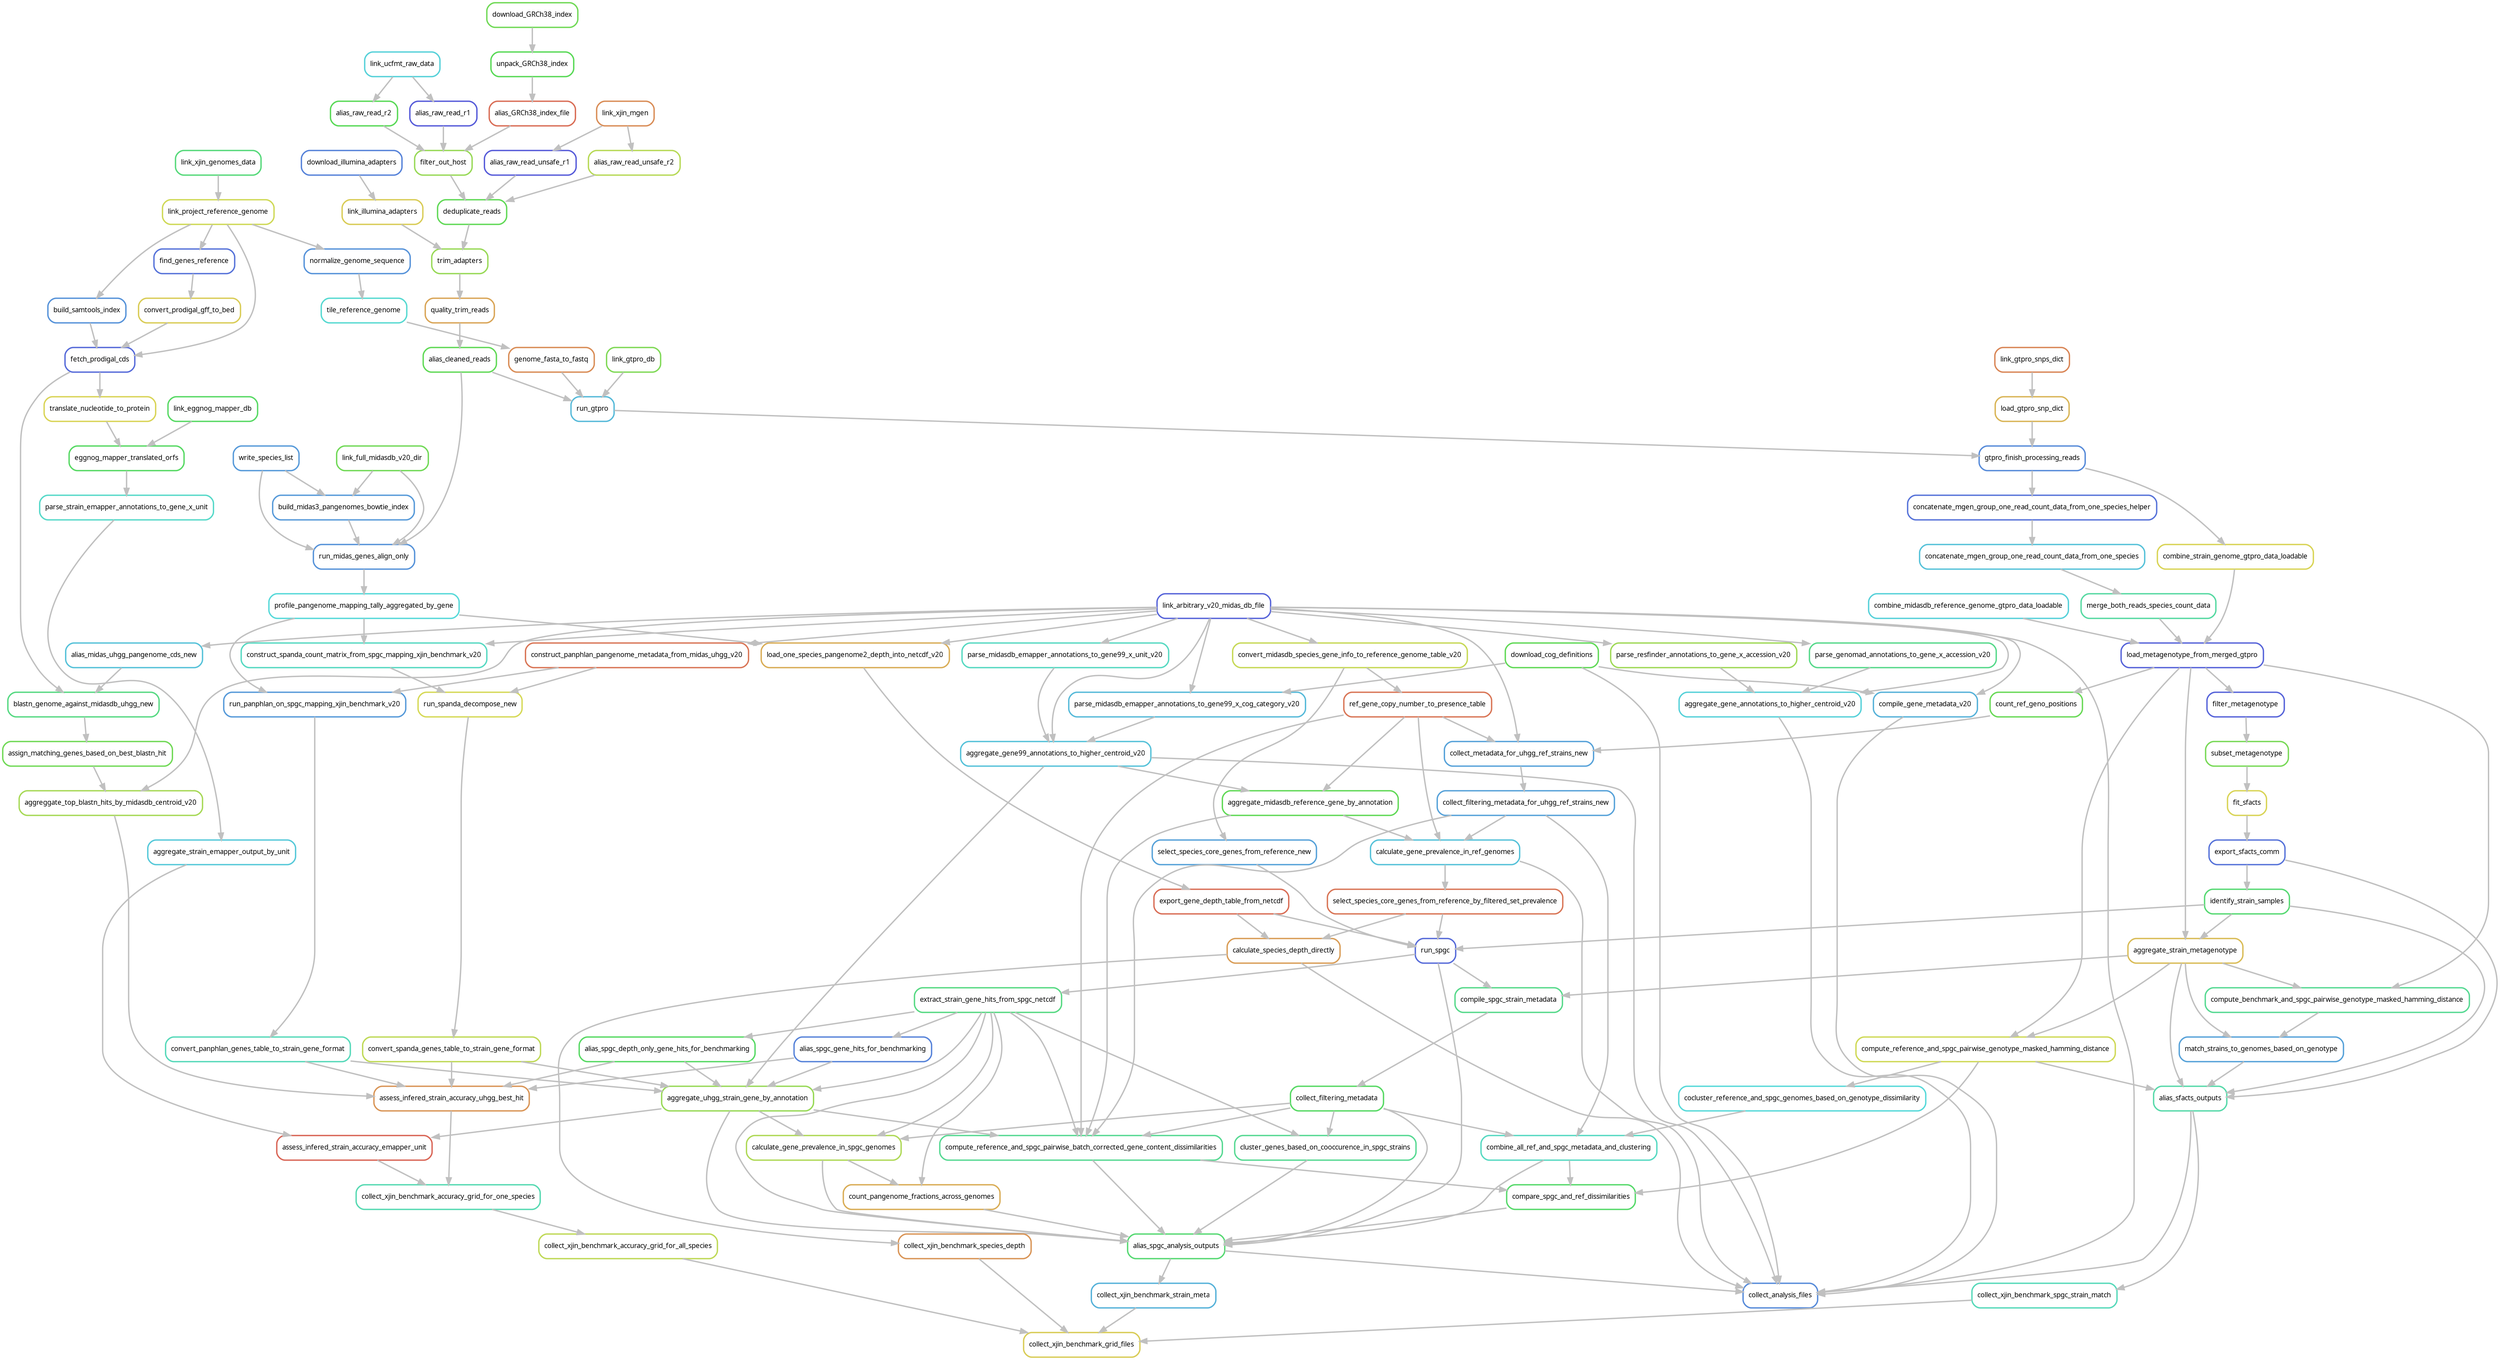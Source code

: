 digraph snakemake_dag {
    graph[bgcolor=white, margin=0];
    node[shape=box, style=rounded, fontname=sans,                 fontsize=10, penwidth=2];
    edge[penwidth=2, color=grey];
	0[label = "collect_analysis_files", color = "0.60 0.6 0.85", style="rounded"];
	1[label = "alias_spgc_analysis_outputs", color = "0.37 0.6 0.85", style="rounded"];
	2[label = "extract_strain_gene_hits_from_spgc_netcdf", color = "0.39 0.6 0.85", style="rounded"];
	3[label = "run_spgc", color = "0.64 0.6 0.85", style="rounded"];
	4[label = "export_gene_depth_table_from_netcdf", color = "0.03 0.6 0.85", style="rounded"];
	5[label = "load_one_species_pangenome2_depth_into_netcdf_v20", color = "0.11 0.6 0.85", style="rounded"];
	6[label = "profile_pangenome_mapping_tally_aggregated_by_gene", color = "0.50 0.6 0.85", style="rounded"];
	7[label = "run_midas_genes_align_only", color = "0.59 0.6 0.85", style="rounded"];
	8[label = "write_species_list", color = "0.58 0.6 0.85", style="rounded"];
	9[label = "link_full_midasdb_v20_dir", color = "0.30 0.6 0.85", style="rounded"];
	10[label = "build_midas3_pangenomes_bowtie_index", color = "0.58 0.6 0.85", style="rounded"];
	11[label = "alias_cleaned_reads", color = "0.32 0.6 0.85", style="rounded"];
	12[label = "quality_trim_reads", color = "0.10 0.6 0.85", style="rounded"];
	13[label = "trim_adapters", color = "0.25 0.6 0.85", style="rounded"];
	14[label = "link_illumina_adapters", color = "0.15 0.6 0.85", style="rounded"];
	15[label = "download_illumina_adapters", color = "0.61 0.6 0.85", style="rounded"];
	16[label = "deduplicate_reads", color = "0.32 0.6 0.85", style="rounded"];
	17[label = "filter_out_host", color = "0.25 0.6 0.85", style="rounded"];
	18[label = "alias_raw_read_r1", color = "0.66 0.6 0.85", style="rounded"];
	19[label = "link_ucfmt_raw_data", color = "0.51 0.6 0.85", style="rounded"];
	20[label = "alias_raw_read_r2", color = "0.33 0.6 0.85", style="rounded"];
	21[label = "alias_GRCh38_index_file", color = "0.03 0.6 0.85", style="rounded"];
	22[label = "unpack_GRCh38_index", color = "0.33 0.6 0.85", style="rounded"];
	23[label = "download_GRCh38_index", color = "0.30 0.6 0.85", style="rounded"];
	24[label = "link_arbitrary_v20_midas_db_file", color = "0.65 0.6 0.85", style="rounded"];
	25[label = "identify_strain_samples", color = "0.37 0.6 0.85", style="rounded"];
	26[label = "export_sfacts_comm", color = "0.63 0.6 0.85", style="rounded"];
	27[label = "fit_sfacts", color = "0.16 0.6 0.85", style="rounded"];
	28[label = "subset_metagenotype", color = "0.29 0.6 0.85", style="rounded"];
	29[label = "filter_metagenotype", color = "0.65 0.6 0.85", style="rounded"];
	30[label = "load_metagenotype_from_merged_gtpro", color = "0.65 0.6 0.85", style="rounded"];
	31[label = "merge_both_reads_species_count_data", color = "0.43 0.6 0.85", style="rounded"];
	32[label = "concatenate_mgen_group_one_read_count_data_from_one_species", color = "0.53 0.6 0.85", style="rounded"];
	33[label = "concatenate_mgen_group_one_read_count_data_from_one_species_helper", color = "0.63 0.6 0.85", style="rounded"];
	34[label = "gtpro_finish_processing_reads", color = "0.60 0.6 0.85", style="rounded"];
	35[label = "run_gtpro", color = "0.54 0.6 0.85", style="rounded"];
	36[label = "link_gtpro_db", color = "0.28 0.6 0.85", style="rounded"];
	37[label = "load_gtpro_snp_dict", color = "0.12 0.6 0.85", style="rounded"];
	38[label = "link_gtpro_snps_dict", color = "0.06 0.6 0.85", style="rounded"];
	39[label = "select_species_core_genes_from_reference_by_filtered_set_prevalence", color = "0.04 0.6 0.85", style="rounded"];
	40[label = "calculate_gene_prevalence_in_ref_genomes", color = "0.53 0.6 0.85", style="rounded"];
	41[label = "ref_gene_copy_number_to_presence_table", color = "0.04 0.6 0.85", style="rounded"];
	42[label = "convert_midasdb_species_gene_info_to_reference_genome_table_v20", color = "0.19 0.6 0.85", style="rounded"];
	43[label = "collect_filtering_metadata_for_uhgg_ref_strains_new", color = "0.57 0.6 0.85", style="rounded"];
	44[label = "collect_metadata_for_uhgg_ref_strains_new", color = "0.57 0.6 0.85", style="rounded"];
	45[label = "count_ref_geno_positions", color = "0.31 0.6 0.85", style="rounded"];
	46[label = "combine_midasdb_reference_genome_gtpro_data_loadable", color = "0.51 0.6 0.85", style="rounded"];
	47[label = "aggregate_gene99_annotations_to_higher_centroid_v20", color = "0.53 0.6 0.85", style="rounded"];
	48[label = "parse_midasdb_emapper_annotations_to_gene99_x_unit_v20", color = "0.47 0.6 0.85", style="rounded"];
	49[label = "aggregate_uhgg_strain_gene_by_annotation", color = "0.25 0.6 0.85", style="rounded"];
	50[label = "alias_sfacts_outputs", color = "0.44 0.6 0.85", style="rounded"];
	51[label = "aggregate_strain_metagenotype", color = "0.13 0.6 0.85", style="rounded"];
	52[label = "combine_all_ref_and_spgc_metadata_and_clustering", color = "0.47 0.6 0.85", style="rounded"];
	53[label = "collect_filtering_metadata", color = "0.35 0.6 0.85", style="rounded"];
	54[label = "compile_spgc_strain_metadata", color = "0.40 0.6 0.85", style="rounded"];
	55[label = "cocluster_reference_and_spgc_genomes_based_on_genotype_dissimilarity", color = "0.50 0.6 0.85", style="rounded"];
	56[label = "compute_reference_and_spgc_pairwise_genotype_masked_hamming_distance", color = "0.18 0.6 0.85", style="rounded"];
	57[label = "compare_spgc_and_ref_dissimilarities", color = "0.36 0.6 0.85", style="rounded"];
	58[label = "compute_reference_and_spgc_pairwise_batch_corrected_gene_content_dissimilarities", color = "0.41 0.6 0.85", style="rounded"];
	59[label = "aggregate_midasdb_reference_gene_by_annotation", color = "0.32 0.6 0.85", style="rounded"];
	60[label = "cluster_genes_based_on_cooccurence_in_spgc_strains", color = "0.41 0.6 0.85", style="rounded"];
	61[label = "parse_midasdb_emapper_annotations_to_gene99_x_cog_category_v20", color = "0.54 0.6 0.85", style="rounded"];
	62[label = "download_cog_definitions", color = "0.32 0.6 0.85", style="rounded"];
	63[label = "calculate_gene_prevalence_in_spgc_genomes", color = "0.22 0.6 0.85", style="rounded"];
	64[label = "count_pangenome_fractions_across_genomes", color = "0.11 0.6 0.85", style="rounded"];
	65[label = "calculate_species_depth_directly", color = "0.09 0.6 0.85", style="rounded"];
	66[label = "aggregate_gene_annotations_to_higher_centroid_v20", color = "0.51 0.6 0.85", style="rounded"];
	67[label = "parse_resfinder_annotations_to_gene_x_accession_v20", color = "0.24 0.6 0.85", style="rounded"];
	68[label = "parse_genomad_annotations_to_gene_x_accession_v20", color = "0.40 0.6 0.85", style="rounded"];
	69[label = "compile_gene_metadata_v20", color = "0.55 0.6 0.85", style="rounded"];
	70[label = "collect_xjin_benchmark_grid_files", color = "0.15 0.6 0.85", style="rounded"];
	71[label = "collect_xjin_benchmark_spgc_strain_match", color = "0.46 0.6 0.85", style="rounded"];
	72[label = "match_strains_to_genomes_based_on_genotype", color = "0.57 0.6 0.85", style="rounded"];
	73[label = "compute_benchmark_and_spgc_pairwise_genotype_masked_hamming_distance", color = "0.41 0.6 0.85", style="rounded"];
	74[label = "alias_raw_read_unsafe_r1", color = "0.66 0.6 0.85", style="rounded"];
	75[label = "link_xjin_mgen", color = "0.07 0.6 0.85", style="rounded"];
	76[label = "alias_raw_read_unsafe_r2", color = "0.21 0.6 0.85", style="rounded"];
	77[label = "combine_strain_genome_gtpro_data_loadable", color = "0.16 0.6 0.85", style="rounded"];
	78[label = "genome_fasta_to_fastq", color = "0.07 0.6 0.85", style="rounded"];
	79[label = "tile_reference_genome", color = "0.49 0.6 0.85", style="rounded"];
	80[label = "normalize_genome_sequence", color = "0.59 0.6 0.85", style="rounded"];
	81[label = "link_project_reference_genome", color = "0.18 0.6 0.85", style="rounded"];
	82[label = "link_xjin_genomes_data", color = "0.38 0.6 0.85", style="rounded"];
	83[label = "collect_xjin_benchmark_species_depth", color = "0.08 0.6 0.85", style="rounded"];
	84[label = "collect_xjin_benchmark_accuracy_grid_for_all_species", color = "0.20 0.6 0.85", style="rounded"];
	85[label = "collect_xjin_benchmark_accuracy_grid_for_one_species", color = "0.45 0.6 0.85", style="rounded"];
	86[label = "assess_infered_strain_accuracy_uhgg_best_hit", color = "0.08 0.6 0.85", style="rounded"];
	87[label = "alias_spgc_gene_hits_for_benchmarking", color = "0.61 0.6 0.85", style="rounded"];
	88[label = "aggreggate_top_blastn_hits_by_midasdb_centroid_v20", color = "0.23 0.6 0.85", style="rounded"];
	89[label = "assign_matching_genes_based_on_best_blastn_hit", color = "0.30 0.6 0.85", style="rounded"];
	90[label = "blastn_genome_against_midasdb_uhgg_new", color = "0.39 0.6 0.85", style="rounded"];
	91[label = "fetch_prodigal_cds", color = "0.64 0.6 0.85", style="rounded"];
	92[label = "convert_prodigal_gff_to_bed", color = "0.15 0.6 0.85", style="rounded"];
	93[label = "find_genes_reference", color = "0.63 0.6 0.85", style="rounded"];
	94[label = "build_samtools_index", color = "0.59 0.6 0.85", style="rounded"];
	95[label = "alias_midas_uhgg_pangenome_cds_new", color = "0.53 0.6 0.85", style="rounded"];
	96[label = "assess_infered_strain_accuracy_emapper_unit", color = "0.02 0.6 0.85", style="rounded"];
	97[label = "aggregate_strain_emapper_output_by_unit", color = "0.52 0.6 0.85", style="rounded"];
	98[label = "parse_strain_emapper_annotations_to_gene_x_unit", color = "0.48 0.6 0.85", style="rounded"];
	99[label = "eggnog_mapper_translated_orfs", color = "0.35 0.6 0.85", style="rounded"];
	100[label = "translate_nucleotide_to_protein", color = "0.16 0.6 0.85", style="rounded"];
	101[label = "link_eggnog_mapper_db", color = "0.35 0.6 0.85", style="rounded"];
	102[label = "alias_spgc_depth_only_gene_hits_for_benchmarking", color = "0.35 0.6 0.85", style="rounded"];
	103[label = "select_species_core_genes_from_reference_new", color = "0.57 0.6 0.85", style="rounded"];
	104[label = "convert_spanda_genes_table_to_strain_gene_format", color = "0.20 0.6 0.85", style="rounded"];
	105[label = "run_spanda_decompose_new", color = "0.17 0.6 0.85", style="rounded"];
	106[label = "construct_spanda_count_matrix_from_spgc_mapping_xjin_benchmark_v20", color = "0.47 0.6 0.85", style="rounded"];
	107[label = "construct_panphlan_pangenome_metadata_from_midas_uhgg_v20", color = "0.04 0.6 0.85", style="rounded"];
	108[label = "convert_panphlan_genes_table_to_strain_gene_format", color = "0.46 0.6 0.85", style="rounded"];
	109[label = "run_panphlan_on_spgc_mapping_xjin_benchmark_v20", color = "0.58 0.6 0.85", style="rounded"];
	110[label = "collect_xjin_benchmark_strain_meta", color = "0.55 0.6 0.85", style="rounded"];
	40 -> 0
	50 -> 0
	24 -> 0
	66 -> 0
	69 -> 0
	62 -> 0
	47 -> 0
	65 -> 0
	1 -> 0
	58 -> 1
	3 -> 1
	60 -> 1
	52 -> 1
	64 -> 1
	49 -> 1
	63 -> 1
	53 -> 1
	2 -> 1
	57 -> 1
	3 -> 2
	39 -> 3
	25 -> 3
	103 -> 3
	4 -> 3
	5 -> 4
	6 -> 5
	24 -> 5
	7 -> 6
	8 -> 7
	10 -> 7
	9 -> 7
	11 -> 7
	8 -> 10
	9 -> 10
	12 -> 11
	13 -> 12
	14 -> 13
	16 -> 13
	15 -> 14
	17 -> 16
	76 -> 16
	74 -> 16
	20 -> 17
	21 -> 17
	18 -> 17
	19 -> 18
	19 -> 20
	22 -> 21
	23 -> 22
	26 -> 25
	27 -> 26
	28 -> 27
	29 -> 28
	30 -> 29
	46 -> 30
	31 -> 30
	77 -> 30
	32 -> 31
	33 -> 32
	34 -> 33
	37 -> 34
	35 -> 34
	78 -> 35
	36 -> 35
	11 -> 35
	38 -> 37
	40 -> 39
	59 -> 40
	43 -> 40
	41 -> 40
	42 -> 41
	24 -> 42
	44 -> 43
	45 -> 44
	24 -> 44
	41 -> 44
	30 -> 45
	61 -> 47
	24 -> 47
	48 -> 47
	24 -> 48
	108 -> 49
	104 -> 49
	102 -> 49
	87 -> 49
	2 -> 49
	47 -> 49
	26 -> 50
	25 -> 50
	72 -> 50
	51 -> 50
	56 -> 50
	25 -> 51
	30 -> 51
	53 -> 52
	43 -> 52
	55 -> 52
	54 -> 53
	3 -> 54
	51 -> 54
	56 -> 55
	30 -> 56
	51 -> 56
	56 -> 57
	58 -> 57
	52 -> 57
	59 -> 58
	43 -> 58
	49 -> 58
	41 -> 58
	53 -> 58
	2 -> 58
	47 -> 59
	41 -> 59
	53 -> 60
	2 -> 60
	62 -> 61
	24 -> 61
	53 -> 63
	2 -> 63
	49 -> 63
	2 -> 64
	63 -> 64
	39 -> 65
	4 -> 65
	67 -> 66
	24 -> 66
	68 -> 66
	24 -> 67
	24 -> 68
	62 -> 69
	24 -> 69
	71 -> 70
	84 -> 70
	110 -> 70
	83 -> 70
	50 -> 71
	73 -> 72
	51 -> 72
	30 -> 73
	51 -> 73
	75 -> 74
	75 -> 76
	34 -> 77
	79 -> 78
	80 -> 79
	81 -> 80
	82 -> 81
	65 -> 83
	85 -> 84
	96 -> 85
	86 -> 85
	108 -> 86
	104 -> 86
	102 -> 86
	87 -> 86
	88 -> 86
	2 -> 87
	89 -> 88
	24 -> 88
	90 -> 89
	95 -> 90
	91 -> 90
	94 -> 91
	81 -> 91
	92 -> 91
	93 -> 92
	81 -> 93
	81 -> 94
	24 -> 95
	49 -> 96
	97 -> 96
	98 -> 97
	99 -> 98
	101 -> 99
	100 -> 99
	91 -> 100
	2 -> 102
	42 -> 103
	105 -> 104
	107 -> 105
	106 -> 105
	6 -> 106
	24 -> 106
	24 -> 107
	109 -> 108
	6 -> 109
	107 -> 109
	1 -> 110
}            
